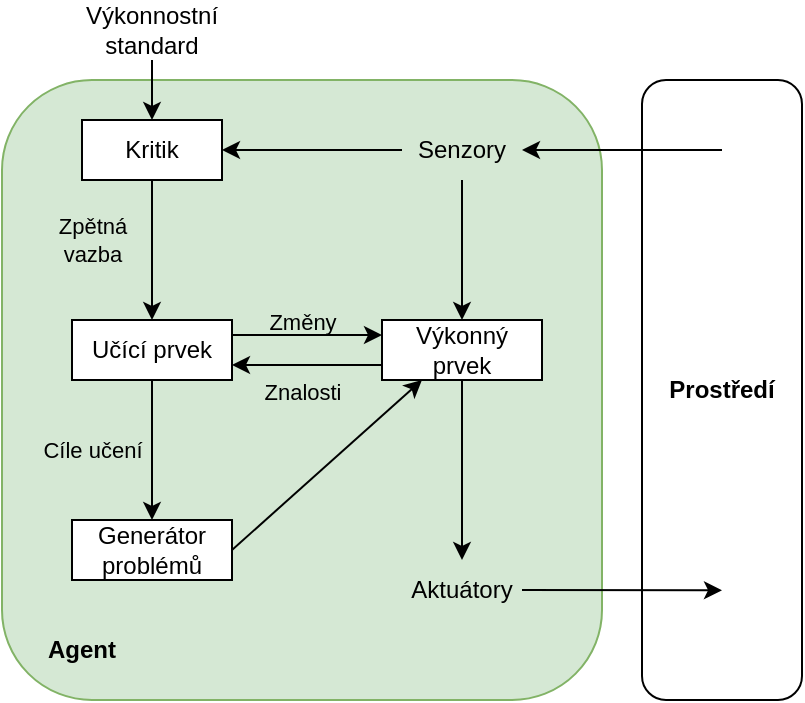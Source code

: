 <mxfile>
    <diagram id="iZGP8BoX9S5BhTewhZST" name="Page-1">
        <mxGraphModel dx="524" dy="553" grid="1" gridSize="10" guides="1" tooltips="1" connect="1" arrows="1" fold="1" page="1" pageScale="1" pageWidth="850" pageHeight="1100" math="0" shadow="0">
            <root>
                <mxCell id="0"/>
                <mxCell id="1" parent="0"/>
                <mxCell id="2" value="" style="rounded=1;whiteSpace=wrap;html=1;fillColor=#d5e8d4;strokeColor=#82b366;" parent="1" vertex="1">
                    <mxGeometry x="170" y="220" width="300" height="310" as="geometry"/>
                </mxCell>
                <mxCell id="3" value="&lt;b&gt;Agent&lt;/b&gt;" style="text;html=1;align=center;verticalAlign=middle;whiteSpace=wrap;rounded=0;" parent="1" vertex="1">
                    <mxGeometry x="180" y="490" width="60" height="30" as="geometry"/>
                </mxCell>
                <mxCell id="6" style="edgeStyle=none;html=1;exitX=0.5;exitY=1;exitDx=0;exitDy=0;entryX=0.5;entryY=0;entryDx=0;entryDy=0;" parent="1" source="4" target="5" edge="1">
                    <mxGeometry relative="1" as="geometry"/>
                </mxCell>
                <mxCell id="4" value="Výkonnostní standard" style="text;html=1;align=center;verticalAlign=middle;whiteSpace=wrap;rounded=0;" parent="1" vertex="1">
                    <mxGeometry x="215" y="180" width="60" height="30" as="geometry"/>
                </mxCell>
                <mxCell id="8" style="edgeStyle=none;html=1;exitX=0.5;exitY=1;exitDx=0;exitDy=0;entryX=0.5;entryY=0;entryDx=0;entryDy=0;" parent="1" source="5" target="7" edge="1">
                    <mxGeometry relative="1" as="geometry"/>
                </mxCell>
                <mxCell id="9" value="Zpětná &lt;br&gt;vazba" style="edgeLabel;html=1;align=center;verticalAlign=middle;resizable=0;points=[];labelBackgroundColor=none;" parent="8" vertex="1" connectable="0">
                    <mxGeometry x="0.187" y="-1" relative="1" as="geometry">
                        <mxPoint x="-29" y="-12" as="offset"/>
                    </mxGeometry>
                </mxCell>
                <mxCell id="5" value="Kritik" style="rounded=0;whiteSpace=wrap;html=1;" parent="1" vertex="1">
                    <mxGeometry x="210" y="240" width="70" height="30" as="geometry"/>
                </mxCell>
                <mxCell id="11" style="edgeStyle=none;html=1;exitX=1;exitY=0.25;exitDx=0;exitDy=0;entryX=0;entryY=0.25;entryDx=0;entryDy=0;" parent="1" source="7" target="10" edge="1">
                    <mxGeometry relative="1" as="geometry"/>
                </mxCell>
                <mxCell id="13" value="Změny" style="edgeLabel;html=1;align=center;verticalAlign=middle;resizable=0;points=[];labelBackgroundColor=none;" parent="11" vertex="1" connectable="0">
                    <mxGeometry x="-0.04" y="4" relative="1" as="geometry">
                        <mxPoint x="-1" y="-3" as="offset"/>
                    </mxGeometry>
                </mxCell>
                <mxCell id="22" style="edgeStyle=none;html=1;exitX=0.5;exitY=1;exitDx=0;exitDy=0;entryX=0.5;entryY=0;entryDx=0;entryDy=0;" parent="1" source="7" target="20" edge="1">
                    <mxGeometry relative="1" as="geometry"/>
                </mxCell>
                <mxCell id="24" value="Cíle učení" style="edgeLabel;html=1;align=center;verticalAlign=middle;resizable=0;points=[];labelBackgroundColor=none;" parent="22" vertex="1" connectable="0">
                    <mxGeometry x="-0.011" relative="1" as="geometry">
                        <mxPoint x="-30" as="offset"/>
                    </mxGeometry>
                </mxCell>
                <mxCell id="7" value="Učící prvek" style="rounded=0;whiteSpace=wrap;html=1;" parent="1" vertex="1">
                    <mxGeometry x="205" y="340" width="80" height="30" as="geometry"/>
                </mxCell>
                <mxCell id="12" style="edgeStyle=none;html=1;exitX=0;exitY=0.75;exitDx=0;exitDy=0;entryX=1;entryY=0.75;entryDx=0;entryDy=0;" parent="1" source="10" target="7" edge="1">
                    <mxGeometry relative="1" as="geometry"/>
                </mxCell>
                <mxCell id="14" value="Znalosti" style="edgeLabel;html=1;align=center;verticalAlign=middle;resizable=0;points=[];labelBackgroundColor=none;" parent="12" vertex="1" connectable="0">
                    <mxGeometry x="-0.12" relative="1" as="geometry">
                        <mxPoint x="-7" y="13" as="offset"/>
                    </mxGeometry>
                </mxCell>
                <mxCell id="19" style="edgeStyle=none;html=1;exitX=0.5;exitY=1;exitDx=0;exitDy=0;entryX=0.5;entryY=0;entryDx=0;entryDy=0;" parent="1" source="10" target="18" edge="1">
                    <mxGeometry relative="1" as="geometry"/>
                </mxCell>
                <mxCell id="10" value="Výkonný prvek" style="rounded=0;whiteSpace=wrap;html=1;" parent="1" vertex="1">
                    <mxGeometry x="360" y="340" width="80" height="30" as="geometry"/>
                </mxCell>
                <mxCell id="16" style="edgeStyle=none;html=1;entryX=1;entryY=0.5;entryDx=0;entryDy=0;" parent="1" source="15" target="5" edge="1">
                    <mxGeometry relative="1" as="geometry"/>
                </mxCell>
                <mxCell id="17" style="edgeStyle=none;html=1;exitX=0.5;exitY=1;exitDx=0;exitDy=0;entryX=0.5;entryY=0;entryDx=0;entryDy=0;" parent="1" source="15" target="10" edge="1">
                    <mxGeometry relative="1" as="geometry"/>
                </mxCell>
                <mxCell id="15" value="Senzory" style="text;html=1;align=center;verticalAlign=middle;whiteSpace=wrap;rounded=0;" parent="1" vertex="1">
                    <mxGeometry x="370" y="240" width="60" height="30" as="geometry"/>
                </mxCell>
                <mxCell id="18" value="Aktuátory" style="text;html=1;align=center;verticalAlign=middle;whiteSpace=wrap;rounded=0;" parent="1" vertex="1">
                    <mxGeometry x="370" y="460" width="60" height="30" as="geometry"/>
                </mxCell>
                <mxCell id="23" style="edgeStyle=none;html=1;exitX=1;exitY=0.5;exitDx=0;exitDy=0;entryX=0.25;entryY=1;entryDx=0;entryDy=0;" parent="1" source="20" target="10" edge="1">
                    <mxGeometry relative="1" as="geometry"/>
                </mxCell>
                <mxCell id="20" value="Generátor problémů" style="rounded=0;whiteSpace=wrap;html=1;" parent="1" vertex="1">
                    <mxGeometry x="205" y="440" width="80" height="30" as="geometry"/>
                </mxCell>
                <mxCell id="25" value="&lt;b&gt;Prostředí&lt;/b&gt;" style="rounded=1;whiteSpace=wrap;html=1;" parent="1" vertex="1">
                    <mxGeometry x="490" y="220" width="80" height="310" as="geometry"/>
                </mxCell>
                <mxCell id="26" style="edgeStyle=none;html=1;entryX=1;entryY=0.5;entryDx=0;entryDy=0;exitX=0.5;exitY=0.113;exitDx=0;exitDy=0;exitPerimeter=0;" parent="1" source="25" target="15" edge="1">
                    <mxGeometry relative="1" as="geometry">
                        <mxPoint x="440" y="210" as="sourcePoint"/>
                    </mxGeometry>
                </mxCell>
                <mxCell id="27" style="edgeStyle=none;html=1;exitX=1;exitY=0.5;exitDx=0;exitDy=0;entryX=0.5;entryY=0.823;entryDx=0;entryDy=0;entryPerimeter=0;" parent="1" source="18" target="25" edge="1">
                    <mxGeometry relative="1" as="geometry"/>
                </mxCell>
            </root>
        </mxGraphModel>
    </diagram>
</mxfile>